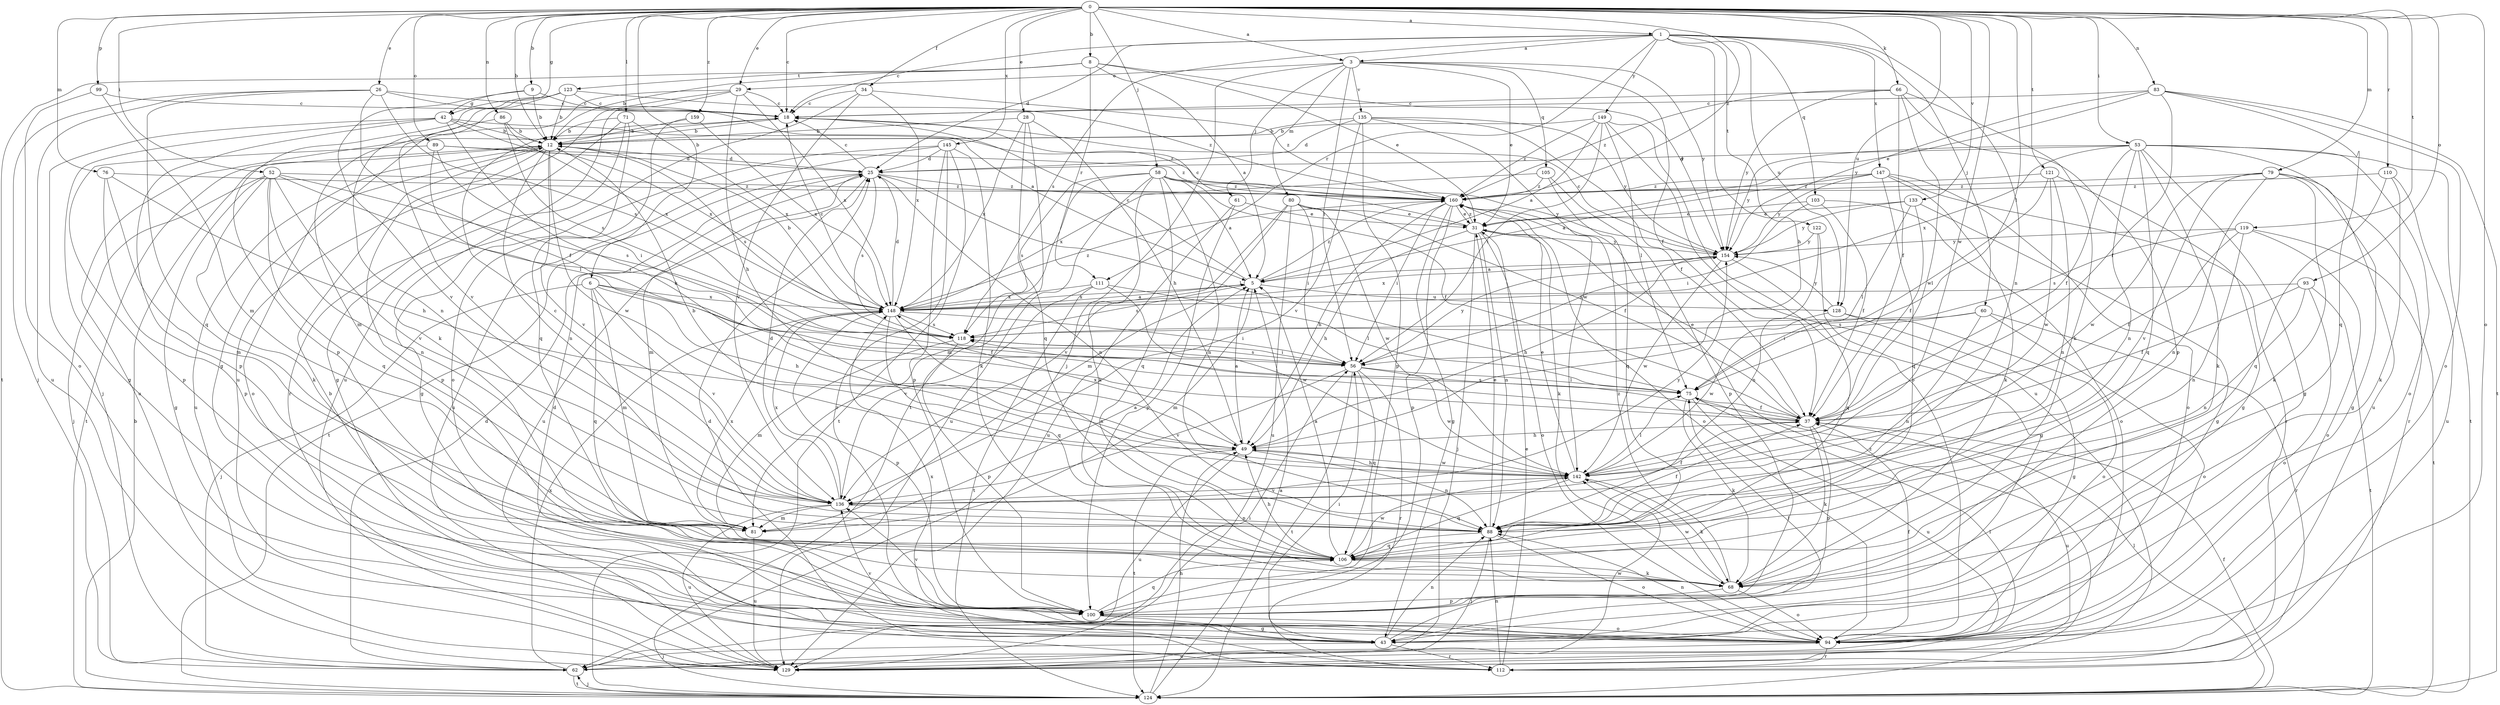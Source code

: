 strict digraph  {
0;
1;
3;
5;
6;
8;
9;
12;
18;
25;
26;
28;
29;
31;
34;
37;
42;
43;
49;
52;
53;
56;
58;
60;
61;
62;
66;
68;
71;
75;
76;
79;
80;
81;
83;
86;
88;
89;
93;
94;
99;
100;
103;
105;
106;
110;
111;
112;
118;
119;
121;
122;
123;
124;
128;
129;
133;
135;
136;
142;
145;
147;
148;
149;
154;
159;
160;
0 -> 1  [label=a];
0 -> 3  [label=a];
0 -> 6  [label=b];
0 -> 8  [label=b];
0 -> 9  [label=b];
0 -> 12  [label=b];
0 -> 18  [label=c];
0 -> 26  [label=e];
0 -> 28  [label=e];
0 -> 29  [label=e];
0 -> 34  [label=f];
0 -> 42  [label=g];
0 -> 52  [label=i];
0 -> 53  [label=i];
0 -> 58  [label=j];
0 -> 66  [label=k];
0 -> 71  [label=l];
0 -> 75  [label=l];
0 -> 76  [label=m];
0 -> 79  [label=m];
0 -> 83  [label=n];
0 -> 86  [label=n];
0 -> 89  [label=o];
0 -> 93  [label=o];
0 -> 94  [label=o];
0 -> 99  [label=p];
0 -> 110  [label=r];
0 -> 119  [label=t];
0 -> 121  [label=t];
0 -> 128  [label=u];
0 -> 133  [label=v];
0 -> 142  [label=w];
0 -> 145  [label=x];
0 -> 159  [label=z];
0 -> 160  [label=z];
1 -> 3  [label=a];
1 -> 18  [label=c];
1 -> 25  [label=d];
1 -> 49  [label=h];
1 -> 60  [label=j];
1 -> 88  [label=n];
1 -> 103  [label=q];
1 -> 111  [label=r];
1 -> 118  [label=s];
1 -> 122  [label=t];
1 -> 128  [label=u];
1 -> 147  [label=x];
1 -> 149  [label=y];
3 -> 29  [label=e];
3 -> 31  [label=e];
3 -> 37  [label=f];
3 -> 56  [label=i];
3 -> 61  [label=j];
3 -> 62  [label=j];
3 -> 80  [label=m];
3 -> 105  [label=q];
3 -> 135  [label=v];
3 -> 154  [label=y];
5 -> 18  [label=c];
5 -> 81  [label=m];
5 -> 118  [label=s];
5 -> 128  [label=u];
5 -> 148  [label=x];
5 -> 160  [label=z];
6 -> 37  [label=f];
6 -> 49  [label=h];
6 -> 62  [label=j];
6 -> 81  [label=m];
6 -> 106  [label=q];
6 -> 136  [label=v];
6 -> 148  [label=x];
8 -> 5  [label=a];
8 -> 12  [label=b];
8 -> 31  [label=e];
8 -> 111  [label=r];
8 -> 123  [label=t];
8 -> 124  [label=t];
8 -> 154  [label=y];
9 -> 12  [label=b];
9 -> 18  [label=c];
9 -> 42  [label=g];
9 -> 136  [label=v];
12 -> 25  [label=d];
12 -> 88  [label=n];
12 -> 94  [label=o];
12 -> 100  [label=p];
12 -> 118  [label=s];
12 -> 124  [label=t];
12 -> 129  [label=u];
12 -> 136  [label=v];
12 -> 142  [label=w];
18 -> 12  [label=b];
18 -> 129  [label=u];
25 -> 18  [label=c];
25 -> 75  [label=l];
25 -> 81  [label=m];
25 -> 88  [label=n];
25 -> 118  [label=s];
25 -> 124  [label=t];
25 -> 129  [label=u];
25 -> 160  [label=z];
26 -> 5  [label=a];
26 -> 18  [label=c];
26 -> 37  [label=f];
26 -> 62  [label=j];
26 -> 106  [label=q];
26 -> 118  [label=s];
26 -> 129  [label=u];
28 -> 12  [label=b];
28 -> 49  [label=h];
28 -> 106  [label=q];
28 -> 124  [label=t];
28 -> 148  [label=x];
29 -> 18  [label=c];
29 -> 43  [label=g];
29 -> 49  [label=h];
29 -> 68  [label=k];
29 -> 129  [label=u];
29 -> 148  [label=x];
31 -> 18  [label=c];
31 -> 49  [label=h];
31 -> 62  [label=j];
31 -> 88  [label=n];
31 -> 94  [label=o];
31 -> 154  [label=y];
31 -> 160  [label=z];
34 -> 18  [label=c];
34 -> 129  [label=u];
34 -> 136  [label=v];
34 -> 148  [label=x];
34 -> 160  [label=z];
37 -> 31  [label=e];
37 -> 49  [label=h];
37 -> 68  [label=k];
37 -> 100  [label=p];
37 -> 118  [label=s];
37 -> 129  [label=u];
42 -> 12  [label=b];
42 -> 43  [label=g];
42 -> 49  [label=h];
42 -> 62  [label=j];
42 -> 100  [label=p];
42 -> 148  [label=x];
42 -> 160  [label=z];
43 -> 25  [label=d];
43 -> 56  [label=i];
43 -> 62  [label=j];
43 -> 75  [label=l];
43 -> 88  [label=n];
43 -> 112  [label=r];
49 -> 5  [label=a];
49 -> 88  [label=n];
49 -> 124  [label=t];
49 -> 129  [label=u];
49 -> 142  [label=w];
49 -> 148  [label=x];
52 -> 43  [label=g];
52 -> 56  [label=i];
52 -> 62  [label=j];
52 -> 68  [label=k];
52 -> 88  [label=n];
52 -> 106  [label=q];
52 -> 118  [label=s];
52 -> 136  [label=v];
52 -> 160  [label=z];
53 -> 25  [label=d];
53 -> 37  [label=f];
53 -> 43  [label=g];
53 -> 68  [label=k];
53 -> 88  [label=n];
53 -> 94  [label=o];
53 -> 106  [label=q];
53 -> 124  [label=t];
53 -> 129  [label=u];
53 -> 148  [label=x];
53 -> 154  [label=y];
56 -> 75  [label=l];
56 -> 106  [label=q];
56 -> 112  [label=r];
56 -> 118  [label=s];
56 -> 124  [label=t];
56 -> 136  [label=v];
56 -> 142  [label=w];
56 -> 154  [label=y];
58 -> 5  [label=a];
58 -> 37  [label=f];
58 -> 68  [label=k];
58 -> 81  [label=m];
58 -> 88  [label=n];
58 -> 106  [label=q];
58 -> 118  [label=s];
58 -> 129  [label=u];
58 -> 154  [label=y];
58 -> 160  [label=z];
60 -> 56  [label=i];
60 -> 88  [label=n];
60 -> 94  [label=o];
60 -> 112  [label=r];
60 -> 118  [label=s];
61 -> 31  [label=e];
61 -> 100  [label=p];
61 -> 129  [label=u];
62 -> 25  [label=d];
62 -> 56  [label=i];
62 -> 124  [label=t];
62 -> 142  [label=w];
62 -> 148  [label=x];
66 -> 18  [label=c];
66 -> 37  [label=f];
66 -> 68  [label=k];
66 -> 100  [label=p];
66 -> 142  [label=w];
66 -> 154  [label=y];
66 -> 160  [label=z];
68 -> 94  [label=o];
68 -> 100  [label=p];
68 -> 142  [label=w];
68 -> 160  [label=z];
71 -> 12  [label=b];
71 -> 43  [label=g];
71 -> 94  [label=o];
71 -> 112  [label=r];
71 -> 148  [label=x];
75 -> 37  [label=f];
75 -> 68  [label=k];
75 -> 129  [label=u];
76 -> 49  [label=h];
76 -> 81  [label=m];
76 -> 100  [label=p];
76 -> 160  [label=z];
79 -> 43  [label=g];
79 -> 68  [label=k];
79 -> 88  [label=n];
79 -> 112  [label=r];
79 -> 136  [label=v];
79 -> 142  [label=w];
79 -> 160  [label=z];
80 -> 31  [label=e];
80 -> 37  [label=f];
80 -> 56  [label=i];
80 -> 81  [label=m];
80 -> 129  [label=u];
80 -> 136  [label=v];
80 -> 142  [label=w];
81 -> 5  [label=a];
81 -> 129  [label=u];
81 -> 148  [label=x];
83 -> 18  [label=c];
83 -> 31  [label=e];
83 -> 37  [label=f];
83 -> 94  [label=o];
83 -> 106  [label=q];
83 -> 124  [label=t];
83 -> 154  [label=y];
86 -> 12  [label=b];
86 -> 81  [label=m];
86 -> 118  [label=s];
86 -> 148  [label=x];
88 -> 31  [label=e];
88 -> 37  [label=f];
88 -> 62  [label=j];
88 -> 94  [label=o];
88 -> 106  [label=q];
89 -> 25  [label=d];
89 -> 56  [label=i];
89 -> 75  [label=l];
89 -> 100  [label=p];
89 -> 160  [label=z];
93 -> 37  [label=f];
93 -> 88  [label=n];
93 -> 94  [label=o];
93 -> 124  [label=t];
93 -> 148  [label=x];
94 -> 12  [label=b];
94 -> 37  [label=f];
94 -> 88  [label=n];
94 -> 112  [label=r];
94 -> 129  [label=u];
94 -> 136  [label=v];
94 -> 148  [label=x];
99 -> 18  [label=c];
99 -> 81  [label=m];
99 -> 94  [label=o];
100 -> 43  [label=g];
100 -> 94  [label=o];
100 -> 106  [label=q];
100 -> 136  [label=v];
103 -> 31  [label=e];
103 -> 37  [label=f];
103 -> 56  [label=i];
103 -> 94  [label=o];
105 -> 100  [label=p];
105 -> 106  [label=q];
105 -> 148  [label=x];
105 -> 160  [label=z];
106 -> 5  [label=a];
106 -> 49  [label=h];
106 -> 68  [label=k];
106 -> 142  [label=w];
110 -> 68  [label=k];
110 -> 106  [label=q];
110 -> 129  [label=u];
110 -> 160  [label=z];
111 -> 75  [label=l];
111 -> 124  [label=t];
111 -> 136  [label=v];
111 -> 142  [label=w];
111 -> 148  [label=x];
112 -> 25  [label=d];
112 -> 31  [label=e];
112 -> 88  [label=n];
118 -> 56  [label=i];
118 -> 81  [label=m];
118 -> 100  [label=p];
119 -> 37  [label=f];
119 -> 88  [label=n];
119 -> 94  [label=o];
119 -> 118  [label=s];
119 -> 124  [label=t];
119 -> 154  [label=y];
121 -> 43  [label=g];
121 -> 75  [label=l];
121 -> 88  [label=n];
121 -> 142  [label=w];
121 -> 160  [label=z];
122 -> 43  [label=g];
122 -> 88  [label=n];
122 -> 154  [label=y];
123 -> 12  [label=b];
123 -> 18  [label=c];
123 -> 88  [label=n];
123 -> 100  [label=p];
123 -> 136  [label=v];
123 -> 160  [label=z];
124 -> 5  [label=a];
124 -> 12  [label=b];
124 -> 37  [label=f];
124 -> 49  [label=h];
124 -> 62  [label=j];
124 -> 75  [label=l];
124 -> 160  [label=z];
128 -> 43  [label=g];
128 -> 94  [label=o];
128 -> 142  [label=w];
128 -> 154  [label=y];
129 -> 75  [label=l];
133 -> 31  [label=e];
133 -> 37  [label=f];
133 -> 43  [label=g];
133 -> 75  [label=l];
133 -> 154  [label=y];
135 -> 12  [label=b];
135 -> 25  [label=d];
135 -> 37  [label=f];
135 -> 100  [label=p];
135 -> 136  [label=v];
135 -> 142  [label=w];
135 -> 154  [label=y];
136 -> 18  [label=c];
136 -> 25  [label=d];
136 -> 37  [label=f];
136 -> 81  [label=m];
136 -> 88  [label=n];
136 -> 129  [label=u];
136 -> 148  [label=x];
136 -> 154  [label=y];
142 -> 12  [label=b];
142 -> 31  [label=e];
142 -> 49  [label=h];
142 -> 68  [label=k];
142 -> 75  [label=l];
142 -> 106  [label=q];
142 -> 136  [label=v];
145 -> 25  [label=d];
145 -> 43  [label=g];
145 -> 68  [label=k];
145 -> 100  [label=p];
145 -> 112  [label=r];
145 -> 124  [label=t];
145 -> 129  [label=u];
147 -> 5  [label=a];
147 -> 68  [label=k];
147 -> 94  [label=o];
147 -> 106  [label=q];
147 -> 112  [label=r];
147 -> 154  [label=y];
147 -> 160  [label=z];
148 -> 5  [label=a];
148 -> 12  [label=b];
148 -> 18  [label=c];
148 -> 25  [label=d];
148 -> 56  [label=i];
148 -> 88  [label=n];
148 -> 100  [label=p];
148 -> 106  [label=q];
148 -> 118  [label=s];
148 -> 160  [label=z];
149 -> 5  [label=a];
149 -> 12  [label=b];
149 -> 56  [label=i];
149 -> 75  [label=l];
149 -> 94  [label=o];
149 -> 129  [label=u];
149 -> 160  [label=z];
154 -> 5  [label=a];
154 -> 18  [label=c];
154 -> 49  [label=h];
154 -> 106  [label=q];
154 -> 142  [label=w];
154 -> 148  [label=x];
159 -> 12  [label=b];
159 -> 106  [label=q];
159 -> 148  [label=x];
160 -> 31  [label=e];
160 -> 43  [label=g];
160 -> 49  [label=h];
160 -> 56  [label=i];
160 -> 68  [label=k];
160 -> 94  [label=o];
160 -> 100  [label=p];
}
